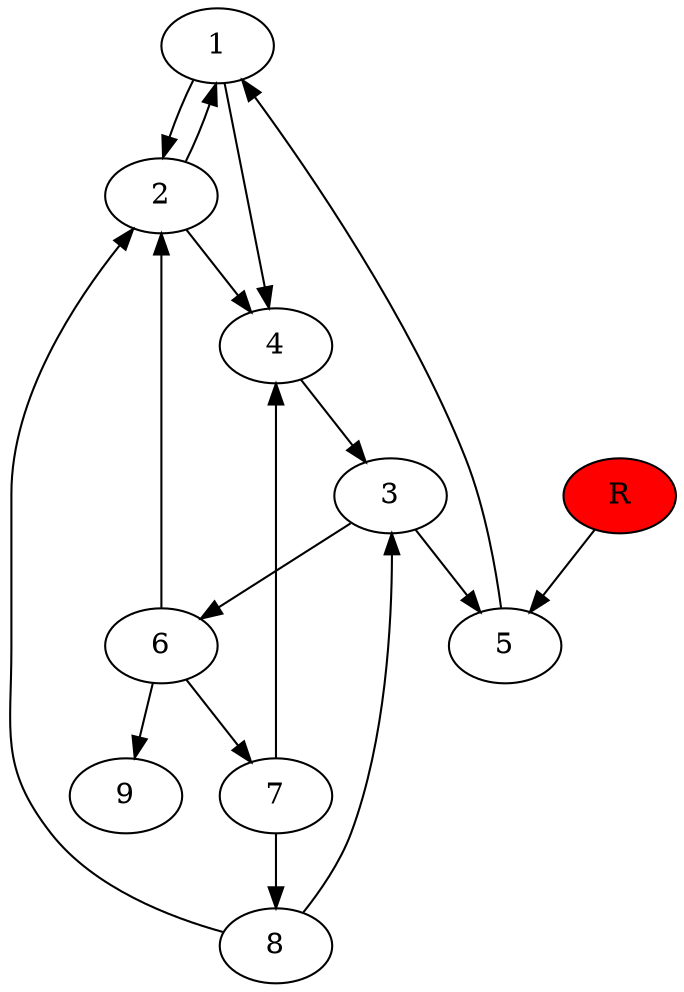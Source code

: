 digraph prb6812 {
	1
	2
	3
	4
	5
	6
	7
	8
	R [fillcolor="#ff0000" style=filled]
	1 -> 2
	1 -> 4
	2 -> 1
	2 -> 4
	3 -> 5
	3 -> 6
	4 -> 3
	5 -> 1
	6 -> 2
	6 -> 7
	6 -> 9
	7 -> 4
	7 -> 8
	8 -> 2
	8 -> 3
	R -> 5
}
